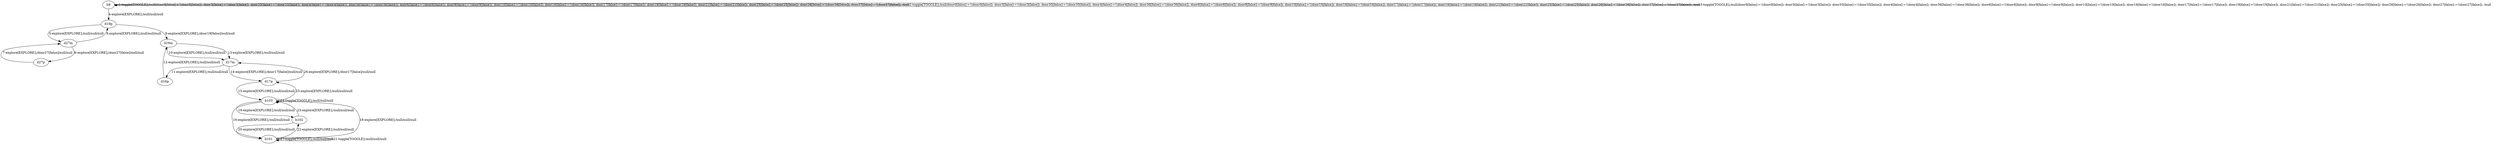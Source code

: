 # Total number of goals covered by this test: 1
# b103 --> b101

digraph g {
"b8" -> "b8" [label = "1-toggle[TOGGLE];/null/door0[false]:=!(door0[false]); door3[false]:=!(door3[false]); door35[false]:=!(door35[false]); door4[false]:=!(door4[false]); door36[false]:=!(door36[false]); door6[false]:=!(door6[false]); door9[false]:=!(door9[false]); door10[false]:=!(door10[false]); door16[false]:=!(door16[false]); door17[false]:=!(door17[false]); door19[false]:=!(door19[false]); door21[false]:=!(door21[false]); door25[false]:=!(door25[false]); door26[false]:=!(door26[false]); door27[false]:=!(door27[false]); /null"];
"b8" -> "b8" [label = "2-toggle[TOGGLE];/null/door0[false]:=!(door0[false]); door3[false]:=!(door3[false]); door35[false]:=!(door35[false]); door4[false]:=!(door4[false]); door36[false]:=!(door36[false]); door6[false]:=!(door6[false]); door9[false]:=!(door9[false]); door10[false]:=!(door10[false]); door16[false]:=!(door16[false]); door17[false]:=!(door17[false]); door19[false]:=!(door19[false]); door21[false]:=!(door21[false]); door25[false]:=!(door25[false]); door26[false]:=!(door26[false]); door27[false]:=!(door27[false]); /null"];
"b8" -> "b8" [label = "3-toggle[TOGGLE];/null/door0[false]:=!(door0[false]); door3[false]:=!(door3[false]); door35[false]:=!(door35[false]); door4[false]:=!(door4[false]); door36[false]:=!(door36[false]); door6[false]:=!(door6[false]); door9[false]:=!(door9[false]); door10[false]:=!(door10[false]); door16[false]:=!(door16[false]); door17[false]:=!(door17[false]); door19[false]:=!(door19[false]); door21[false]:=!(door21[false]); door25[false]:=!(door25[false]); door26[false]:=!(door26[false]); door27[false]:=!(door27[false]); /null"];
"b8" -> "d19p" [label = "4-explore[EXPLORE];/null/null/null"];
"d19p" -> "d27m" [label = "5-explore[EXPLORE];/null/null/null"];
"d27m" -> "d27p" [label = "6-explore[EXPLORE];/door27[false]/null/null"];
"d27p" -> "d27m" [label = "7-explore[EXPLORE];/door27[false]/null/null"];
"d27m" -> "d19p" [label = "8-explore[EXPLORE];/null/null/null"];
"d19p" -> "d19m" [label = "9-explore[EXPLORE];/door19[false]/null/null"];
"d19m" -> "d17m" [label = "10-explore[EXPLORE];/null/null/null"];
"d17m" -> "d16p" [label = "11-explore[EXPLORE];/null/null/null"];
"d16p" -> "d19m" [label = "12-explore[EXPLORE];/null/null/null"];
"d19m" -> "d17m" [label = "13-explore[EXPLORE];/null/null/null"];
"d17m" -> "d17p" [label = "14-explore[EXPLORE];/door17[false]/null/null"];
"d17p" -> "b103" [label = "15-explore[EXPLORE];/null/null/null"];
"b103" -> "b101" [label = "16-explore[EXPLORE];/null/null/null"];
"b101" -> "b101" [label = "17-toggle[TOGGLE];/null/null/null"];
"b101" -> "b103" [label = "18-explore[EXPLORE];/null/null/null"];
"b103" -> "b102" [label = "19-explore[EXPLORE];/null/null/null"];
"b102" -> "b101" [label = "20-explore[EXPLORE];/null/null/null"];
"b101" -> "b101" [label = "21-toggle[TOGGLE];/null/null/null"];
"b101" -> "b102" [label = "22-explore[EXPLORE];/null/null/null"];
"b102" -> "b103" [label = "23-explore[EXPLORE];/null/null/null"];
"b103" -> "b103" [label = "24-toggle[TOGGLE];/null/null/null"];
"b103" -> "d17p" [label = "25-explore[EXPLORE];/null/null/null"];
"d17p" -> "d17m" [label = "26-explore[EXPLORE];/door17[false]/null/null"];
}